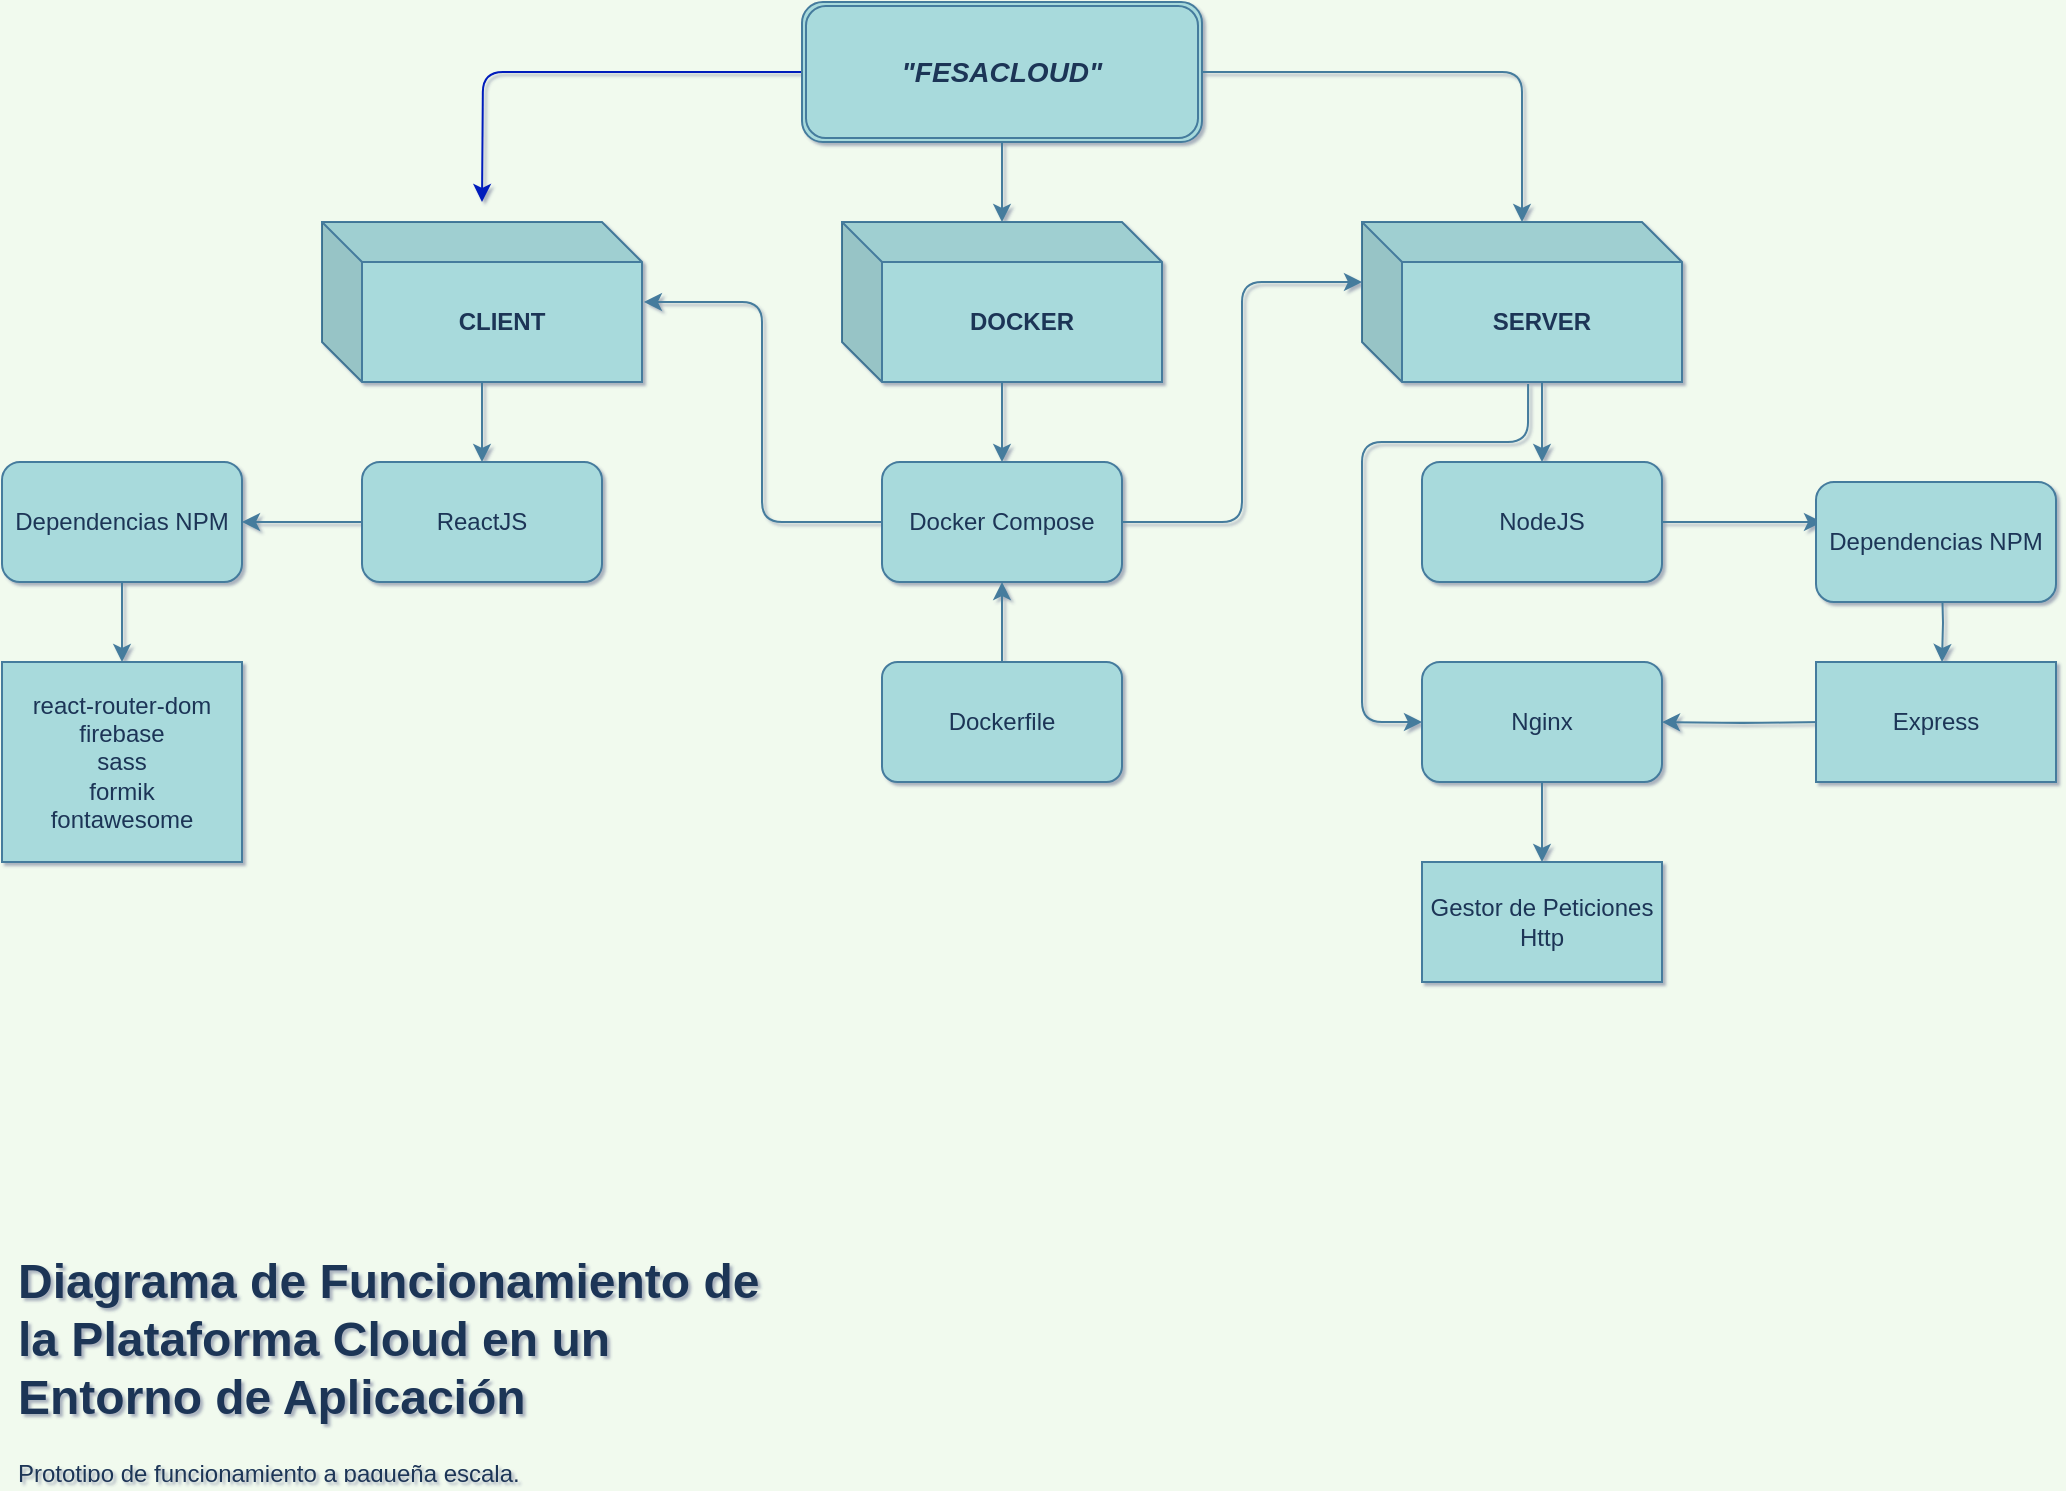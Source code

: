 <mxfile> 
    <diagram id="612152QZiE-yK48iECR-" name="App">
        <mxGraphModel dx="1230" dy="2337" grid="1" gridSize="10" guides="1" tooltips="1" connect="1" arrows="1" fold="1" page="1" pageScale="1" pageWidth="1100" pageHeight="800" background="#F1FAEE" math="0" shadow="1">
            <root>
                <mxCell id="0"/>
                <mxCell id="1" parent="0"/>
                <mxCell id="21" style="edgeStyle=orthogonalEdgeStyle;orthogonalLoop=1;jettySize=auto;html=1;entryX=0.5;entryY=0;entryDx=0;entryDy=0;strokeColor=#457B9D;fontColor=#1D3557;labelBackgroundColor=#F1FAEE;" parent="1" source="8" target="18" edge="1">
                    <mxGeometry relative="1" as="geometry">
                        <mxPoint x="377" y="-1360" as="targetPoint"/>
                    </mxGeometry>
                </mxCell>
                <mxCell id="8" value="&lt;b&gt;CLIENT&lt;/b&gt;" style="shape=cube;whiteSpace=wrap;html=1;boundedLbl=1;backgroundOutline=1;darkOpacity=0.05;darkOpacity2=0.1;fillColor=#A8DADC;strokeColor=#457B9D;fontColor=#1D3557;rounded=1;" parent="1" vertex="1">
                    <mxGeometry x="197" y="-1470" width="160" height="80" as="geometry"/>
                </mxCell>
                <mxCell id="19" style="edgeStyle=orthogonalEdgeStyle;orthogonalLoop=1;jettySize=auto;html=1;exitX=0;exitY=0;exitDx=90;exitDy=80;exitPerimeter=0;entryX=0.5;entryY=0;entryDx=0;entryDy=0;strokeColor=#457B9D;fontColor=#1D3557;labelBackgroundColor=#F1FAEE;" parent="1" source="9" target="16" edge="1">
                    <mxGeometry relative="1" as="geometry"/>
                </mxCell>
                <mxCell id="84" style="edgeStyle=orthogonalEdgeStyle;rounded=1;orthogonalLoop=1;jettySize=auto;html=1;entryX=0;entryY=0.5;entryDx=0;entryDy=0;fontColor=#1D3557;strokeColor=#457B9D;fillColor=#A8DADC;exitX=0.519;exitY=1.013;exitDx=0;exitDy=0;exitPerimeter=0;" parent="1" source="9" target="79" edge="1">
                    <mxGeometry relative="1" as="geometry">
                        <Array as="points">
                            <mxPoint x="800" y="-1360"/>
                            <mxPoint x="717" y="-1360"/>
                            <mxPoint x="717" y="-1220"/>
                        </Array>
                    </mxGeometry>
                </mxCell>
                <mxCell id="9" value="&lt;b&gt;SERVER&lt;/b&gt;" style="shape=cube;whiteSpace=wrap;html=1;boundedLbl=1;backgroundOutline=1;darkOpacity=0.05;darkOpacity2=0.1;fillColor=#A8DADC;strokeColor=#457B9D;fontColor=#1D3557;rounded=1;" parent="1" vertex="1">
                    <mxGeometry x="717" y="-1470" width="160" height="80" as="geometry"/>
                </mxCell>
                <mxCell id="61" style="edgeStyle=orthogonalEdgeStyle;rounded=1;orthogonalLoop=1;jettySize=auto;html=1;fontColor=#1D3557;strokeColor=#457B9D;fillColor=#A8DADC;" parent="1" source="10" target="9" edge="1">
                    <mxGeometry relative="1" as="geometry"/>
                </mxCell>
                <mxCell id="63" value="" style="edgeStyle=orthogonalEdgeStyle;rounded=1;orthogonalLoop=1;jettySize=auto;html=1;fontColor=#1D3557;strokeColor=#457B9D;fillColor=#A8DADC;" parent="1" source="10" target="57" edge="1">
                    <mxGeometry relative="1" as="geometry"/>
                </mxCell>
                <mxCell id="64" style="edgeStyle=orthogonalEdgeStyle;rounded=1;orthogonalLoop=1;jettySize=auto;html=1;fontColor=#1D3557;strokeColor=#001DBC;fillColor=#0050ef;" parent="1" source="10" edge="1">
                    <mxGeometry relative="1" as="geometry">
                        <mxPoint x="277" y="-1480" as="targetPoint"/>
                    </mxGeometry>
                </mxCell>
                <mxCell id="10" value="&lt;b&gt;&lt;i&gt;&lt;font style=&quot;font-size: 14px&quot;&gt;&quot;FESACLOUD&quot;&lt;/font&gt;&lt;/i&gt;&lt;/b&gt;" style="shape=ext;double=1;whiteSpace=wrap;html=1;fillColor=#A8DADC;strokeColor=#457B9D;fontColor=#1D3557;rounded=1;" parent="1" vertex="1">
                    <mxGeometry x="437" y="-1580" width="200" height="70" as="geometry"/>
                </mxCell>
                <mxCell id="72" value="" style="edgeStyle=orthogonalEdgeStyle;rounded=1;orthogonalLoop=1;jettySize=auto;html=1;fontColor=#1D3557;strokeColor=#457B9D;fillColor=#A8DADC;" parent="1" source="16" edge="1">
                    <mxGeometry relative="1" as="geometry">
                        <mxPoint x="947" y="-1320" as="targetPoint"/>
                    </mxGeometry>
                </mxCell>
                <mxCell id="16" value="NodeJS" style="whiteSpace=wrap;html=1;fillColor=#A8DADC;strokeColor=#457B9D;fontColor=#1D3557;rounded=1;" parent="1" vertex="1">
                    <mxGeometry x="747" y="-1350" width="120" height="60" as="geometry"/>
                </mxCell>
                <mxCell id="69" value="" style="edgeStyle=orthogonalEdgeStyle;rounded=1;orthogonalLoop=1;jettySize=auto;html=1;fontColor=#1D3557;strokeColor=#457B9D;fillColor=#A8DADC;" parent="1" source="18" target="53" edge="1">
                    <mxGeometry relative="1" as="geometry"/>
                </mxCell>
                <mxCell id="18" value="ReactJS" style="whiteSpace=wrap;html=1;fillColor=#A8DADC;strokeColor=#457B9D;fontColor=#1D3557;rounded=1;" parent="1" vertex="1">
                    <mxGeometry x="217" y="-1350" width="120" height="60" as="geometry"/>
                </mxCell>
                <mxCell id="70" value="" style="edgeStyle=orthogonalEdgeStyle;rounded=1;orthogonalLoop=1;jettySize=auto;html=1;fontColor=#1D3557;strokeColor=#457B9D;fillColor=#A8DADC;" parent="1" source="53" target="59" edge="1">
                    <mxGeometry relative="1" as="geometry"/>
                </mxCell>
                <mxCell id="53" value="Dependencias NPM" style="whiteSpace=wrap;html=1;fillColor=#A8DADC;strokeColor=#457B9D;fontColor=#1D3557;rounded=1;" parent="1" vertex="1">
                    <mxGeometry x="37" y="-1350" width="120" height="60" as="geometry"/>
                </mxCell>
                <mxCell id="66" value="" style="edgeStyle=orthogonalEdgeStyle;rounded=1;orthogonalLoop=1;jettySize=auto;html=1;fontColor=#1D3557;strokeColor=#457B9D;fillColor=#A8DADC;" parent="1" source="57" target="65" edge="1">
                    <mxGeometry relative="1" as="geometry"/>
                </mxCell>
                <mxCell id="57" value="&lt;b&gt;DOCKER&lt;/b&gt;" style="shape=cube;whiteSpace=wrap;html=1;boundedLbl=1;backgroundOutline=1;darkOpacity=0.05;darkOpacity2=0.1;fillColor=#A8DADC;strokeColor=#457B9D;fontColor=#1D3557;rounded=1;" parent="1" vertex="1">
                    <mxGeometry x="457" y="-1470" width="160" height="80" as="geometry"/>
                </mxCell>
                <mxCell id="59" value="&lt;div&gt;react-router-dom&lt;/div&gt;&lt;div&gt;firebase&lt;/div&gt;&lt;div&gt;sass&lt;/div&gt;&lt;div&gt;formik&lt;/div&gt;&lt;div&gt;fontawesome&lt;/div&gt;" style="rounded=0;whiteSpace=wrap;html=1;fontColor=#1D3557;strokeColor=#457B9D;fillColor=#A8DADC;" parent="1" vertex="1">
                    <mxGeometry x="37" y="-1250" width="120" height="100" as="geometry"/>
                </mxCell>
                <mxCell id="67" style="edgeStyle=orthogonalEdgeStyle;rounded=1;orthogonalLoop=1;jettySize=auto;html=1;entryX=0;entryY=0;entryDx=0;entryDy=30;entryPerimeter=0;fontColor=#1D3557;strokeColor=#457B9D;fillColor=#A8DADC;" parent="1" source="65" target="9" edge="1">
                    <mxGeometry relative="1" as="geometry"/>
                </mxCell>
                <mxCell id="68" style="edgeStyle=orthogonalEdgeStyle;rounded=1;orthogonalLoop=1;jettySize=auto;html=1;entryX=1.006;entryY=0.5;entryDx=0;entryDy=0;entryPerimeter=0;fontColor=#1D3557;strokeColor=#457B9D;fillColor=#A8DADC;" parent="1" source="65" target="8" edge="1">
                    <mxGeometry relative="1" as="geometry"/>
                </mxCell>
                <mxCell id="65" value="Docker Compose" style="whiteSpace=wrap;html=1;rounded=1;fontColor=#1D3557;strokeColor=#457B9D;fillColor=#A8DADC;" parent="1" vertex="1">
                    <mxGeometry x="477" y="-1350" width="120" height="60" as="geometry"/>
                </mxCell>
                <mxCell id="78" value="" style="edgeStyle=orthogonalEdgeStyle;rounded=1;orthogonalLoop=1;jettySize=auto;html=1;fontColor=#1D3557;strokeColor=#457B9D;fillColor=#A8DADC;" parent="1" edge="1">
                    <mxGeometry relative="1" as="geometry">
                        <mxPoint x="1007" y="-1290" as="sourcePoint"/>
                        <mxPoint x="1007" y="-1250" as="targetPoint"/>
                    </mxGeometry>
                </mxCell>
                <mxCell id="71" value="Dependencias NPM" style="whiteSpace=wrap;html=1;rounded=1;fontColor=#1D3557;strokeColor=#457B9D;fillColor=#A8DADC;" parent="1" vertex="1">
                    <mxGeometry x="944" y="-1340" width="120" height="60" as="geometry"/>
                </mxCell>
                <mxCell id="83" value="" style="edgeStyle=orthogonalEdgeStyle;rounded=1;orthogonalLoop=1;jettySize=auto;html=1;fontColor=#1D3557;strokeColor=#457B9D;fillColor=#A8DADC;" parent="1" source="75" target="65" edge="1">
                    <mxGeometry relative="1" as="geometry"/>
                </mxCell>
                <mxCell id="75" value="Dockerfile" style="rounded=1;whiteSpace=wrap;html=1;fontColor=#1D3557;strokeColor=#457B9D;fillColor=#A8DADC;arcSize=13;" parent="1" vertex="1">
                    <mxGeometry x="477" y="-1250" width="120" height="60" as="geometry"/>
                </mxCell>
                <mxCell id="dizZYPzQFDcUtV2OxDg1-93" style="edgeStyle=orthogonalEdgeStyle;rounded=1;orthogonalLoop=1;jettySize=auto;html=1;fontColor=#1D3557;strokeColor=#457B9D;fillColor=#A8DADC;entryX=1;entryY=0.5;entryDx=0;entryDy=0;entryPerimeter=0;" parent="1" target="79" edge="1">
                    <mxGeometry relative="1" as="geometry">
                        <mxPoint x="877" y="-1220" as="targetPoint"/>
                        <mxPoint x="947" y="-1220" as="sourcePoint"/>
                    </mxGeometry>
                </mxCell>
                <mxCell id="77" value="Express" style="rounded=0;whiteSpace=wrap;html=1;fontColor=#1D3557;strokeColor=#457B9D;fillColor=#A8DADC;" parent="1" vertex="1">
                    <mxGeometry x="944" y="-1250" width="120" height="60" as="geometry"/>
                </mxCell>
                <mxCell id="dizZYPzQFDcUtV2OxDg1-85" value="" style="edgeStyle=orthogonalEdgeStyle;rounded=1;orthogonalLoop=1;jettySize=auto;html=1;fontColor=#1D3557;strokeColor=#457B9D;fillColor=#A8DADC;" parent="1" source="79" target="dizZYPzQFDcUtV2OxDg1-84" edge="1">
                    <mxGeometry relative="1" as="geometry"/>
                </mxCell>
                <mxCell id="79" value="Nginx" style="whiteSpace=wrap;html=1;fillColor=#A8DADC;strokeColor=#457B9D;fontColor=#1D3557;rounded=1;" parent="1" vertex="1">
                    <mxGeometry x="747" y="-1250" width="120" height="60" as="geometry"/>
                </mxCell>
                <mxCell id="dizZYPzQFDcUtV2OxDg1-84" value="Gestor de Peticiones Http" style="whiteSpace=wrap;html=1;fillColor=#A8DADC;strokeColor=#457B9D;fontColor=#1D3557;rounded=1;arcSize=0;" parent="1" vertex="1">
                    <mxGeometry x="747" y="-1150" width="120" height="60" as="geometry"/>
                </mxCell>
                <mxCell id="2nXvWZyZLRxAEjrrn65S-84" value="&lt;h1&gt;Diagrama de Funcionamiento de la Plataforma Cloud en un Entorno de Aplicación&lt;/h1&gt;&lt;h1&gt;&lt;p style=&quot;font-size: 12px ; font-weight: 400&quot;&gt;Prototipo de funcionamiento a paqueña escala.&lt;/p&gt;&lt;/h1&gt;" style="text;html=1;strokeColor=none;fillColor=none;spacing=5;spacingTop=-20;whiteSpace=wrap;overflow=hidden;rounded=0;sketch=0;fontColor=#1D3557;" parent="1" vertex="1">
                    <mxGeometry x="40" y="-960" width="400" height="120" as="geometry"/>
                </mxCell>
            </root>
        </mxGraphModel>
    </diagram>
    <diagram id="pZ-1TOCYMRvxPxf90ZXV" name="Físico">
        <mxGraphModel dx="861" dy="2116" grid="1" gridSize="10" guides="1" tooltips="1" connect="1" arrows="1" fold="1" page="1" pageScale="1" pageWidth="1200" pageHeight="800" background="#F1FAEE" math="0" shadow="0">
            <root>
                <mxCell id="oZTJHfC3yOtmvCR3Kh4k-0"/>
                <mxCell id="oZTJHfC3yOtmvCR3Kh4k-1" parent="oZTJHfC3yOtmvCR3Kh4k-0"/>
                <mxCell id="B3l1LuH9PpdWnbyf4Il8-1" value="" style="edgeStyle=orthogonalEdgeStyle;curved=0;rounded=1;orthogonalLoop=1;jettySize=auto;html=1;fontColor=#1D3557;strokeColor=#457B9D;fillColor=#A8DADC;labelBackgroundColor=#F1FAEE;" parent="oZTJHfC3yOtmvCR3Kh4k-1" source="983alvK2tDYKvLdNYCI9-0" target="B3l1LuH9PpdWnbyf4Il8-0" edge="1">
                    <mxGeometry relative="1" as="geometry">
                        <Array as="points">
                            <mxPoint x="910" y="-1535"/>
                        </Array>
                    </mxGeometry>
                </mxCell>
                <mxCell id="B3l1LuH9PpdWnbyf4Il8-4" style="edgeStyle=orthogonalEdgeStyle;curved=0;rounded=1;orthogonalLoop=1;jettySize=auto;html=1;entryX=0.5;entryY=0;entryDx=0;entryDy=0;fontColor=#1D3557;strokeColor=#457B9D;fillColor=#A8DADC;labelBackgroundColor=#F1FAEE;" parent="oZTJHfC3yOtmvCR3Kh4k-1" source="983alvK2tDYKvLdNYCI9-0" target="B3l1LuH9PpdWnbyf4Il8-2" edge="1">
                    <mxGeometry relative="1" as="geometry"/>
                </mxCell>
                <mxCell id="983alvK2tDYKvLdNYCI9-0" value="&lt;b&gt;&lt;i&gt;&lt;font style=&quot;font-size: 14px&quot;&gt;&quot;FESACLOUD&quot;&lt;/font&gt;&lt;/i&gt;&lt;/b&gt;" style="shape=ext;double=1;whiteSpace=wrap;html=1;fillColor=#A8DADC;strokeColor=#457B9D;fontColor=#1D3557;rounded=1;" parent="oZTJHfC3yOtmvCR3Kh4k-1" vertex="1">
                    <mxGeometry x="510" y="-1570" width="200" height="70" as="geometry"/>
                </mxCell>
                <mxCell id="DzbImflxcXilb401_GQT-1" value="" style="edgeStyle=orthogonalEdgeStyle;curved=0;rounded=1;sketch=0;orthogonalLoop=1;jettySize=auto;html=1;fontColor=#1D3557;strokeColor=#457B9D;fillColor=#A8DADC;" parent="oZTJHfC3yOtmvCR3Kh4k-1" source="B3l1LuH9PpdWnbyf4Il8-0" target="DzbImflxcXilb401_GQT-0" edge="1">
                    <mxGeometry relative="1" as="geometry"/>
                </mxCell>
                <mxCell id="DzbImflxcXilb401_GQT-3" style="edgeStyle=orthogonalEdgeStyle;rounded=1;sketch=0;orthogonalLoop=1;jettySize=auto;html=1;entryX=0.5;entryY=0;entryDx=0;entryDy=0;fontColor=#1D3557;strokeColor=#457B9D;fillColor=#A8DADC;" parent="oZTJHfC3yOtmvCR3Kh4k-1" source="B3l1LuH9PpdWnbyf4Il8-0" target="DzbImflxcXilb401_GQT-2" edge="1">
                    <mxGeometry relative="1" as="geometry"/>
                </mxCell>
                <mxCell id="B3l1LuH9PpdWnbyf4Il8-0" value="&lt;b&gt;HARDWARE&lt;/b&gt;" style="whiteSpace=wrap;html=1;rounded=1;fontColor=#1D3557;strokeColor=#457B9D;fillColor=#A8DADC;" parent="oZTJHfC3yOtmvCR3Kh4k-1" vertex="1">
                    <mxGeometry x="840" y="-1460" width="140" height="60" as="geometry"/>
                </mxCell>
                <mxCell id="o4nBFWW0otJJN8tX-7Ls-1" value="" style="edgeStyle=orthogonalEdgeStyle;rounded=1;orthogonalLoop=1;jettySize=auto;html=1;labelBackgroundColor=#F1FAEE;strokeColor=#457B9D;fontColor=#1D3557;" parent="oZTJHfC3yOtmvCR3Kh4k-1" source="B3l1LuH9PpdWnbyf4Il8-2" target="o4nBFWW0otJJN8tX-7Ls-0" edge="1">
                    <mxGeometry relative="1" as="geometry"/>
                </mxCell>
                <mxCell id="o4nBFWW0otJJN8tX-7Ls-3" value="" style="edgeStyle=orthogonalEdgeStyle;rounded=0;orthogonalLoop=1;jettySize=auto;html=1;labelBackgroundColor=#F1FAEE;strokeColor=#457B9D;fontColor=#1D3557;" parent="oZTJHfC3yOtmvCR3Kh4k-1" source="B3l1LuH9PpdWnbyf4Il8-2" target="o4nBFWW0otJJN8tX-7Ls-2" edge="1">
                    <mxGeometry relative="1" as="geometry"/>
                </mxCell>
                <mxCell id="o4nBFWW0otJJN8tX-7Ls-5" value="" style="edgeStyle=orthogonalEdgeStyle;rounded=1;orthogonalLoop=1;jettySize=auto;html=1;labelBackgroundColor=#F1FAEE;strokeColor=#457B9D;fontColor=#1D3557;" parent="oZTJHfC3yOtmvCR3Kh4k-1" source="B3l1LuH9PpdWnbyf4Il8-2" target="o4nBFWW0otJJN8tX-7Ls-4" edge="1">
                    <mxGeometry relative="1" as="geometry"/>
                </mxCell>
                <mxCell id="B3l1LuH9PpdWnbyf4Il8-2" value="&lt;b&gt;SISTEMA OPERATIVO&lt;/b&gt;" style="whiteSpace=wrap;html=1;rounded=1;fontColor=#1D3557;strokeColor=#457B9D;fillColor=#A8DADC;" parent="oZTJHfC3yOtmvCR3Kh4k-1" vertex="1">
                    <mxGeometry x="240" y="-1460" width="140" height="60" as="geometry"/>
                </mxCell>
                <mxCell id="Y3Tzx-sgwF-C8--iQBWd-4" style="edgeStyle=orthogonalEdgeStyle;curved=0;rounded=1;sketch=0;orthogonalLoop=1;jettySize=auto;html=1;fontColor=#1D3557;strokeColor=#457B9D;fillColor=#A8DADC;" parent="oZTJHfC3yOtmvCR3Kh4k-1" source="o4nBFWW0otJJN8tX-7Ls-0" edge="1">
                    <mxGeometry relative="1" as="geometry">
                        <mxPoint x="220" y="-1180" as="targetPoint"/>
                        <Array as="points">
                            <mxPoint x="130" y="-1180"/>
                        </Array>
                    </mxGeometry>
                </mxCell>
                <mxCell id="o4nBFWW0otJJN8tX-7Ls-0" value="Linux / Android" style="whiteSpace=wrap;html=1;rounded=1;fontColor=#1D3557;strokeColor=#457B9D;fillColor=#A8DADC;" parent="oZTJHfC3yOtmvCR3Kh4k-1" vertex="1">
                    <mxGeometry x="80" y="-1340" width="120" height="60" as="geometry"/>
                </mxCell>
                <mxCell id="Y3Tzx-sgwF-C8--iQBWd-3" style="edgeStyle=orthogonalEdgeStyle;curved=0;rounded=1;sketch=0;orthogonalLoop=1;jettySize=auto;html=1;fontColor=#1D3557;strokeColor=#457B9D;fillColor=#A8DADC;entryX=0.5;entryY=0;entryDx=0;entryDy=0;" parent="oZTJHfC3yOtmvCR3Kh4k-1" source="o4nBFWW0otJJN8tX-7Ls-2" target="Y3Tzx-sgwF-C8--iQBWd-1" edge="1">
                    <mxGeometry relative="1" as="geometry">
                        <mxPoint x="250" y="-1230" as="targetPoint"/>
                        <Array as="points"/>
                    </mxGeometry>
                </mxCell>
                <mxCell id="o4nBFWW0otJJN8tX-7Ls-2" value="Windows / &lt;br&gt;Windows Phone" style="whiteSpace=wrap;html=1;rounded=1;fontColor=#1D3557;strokeColor=#457B9D;fillColor=#A8DADC;" parent="oZTJHfC3yOtmvCR3Kh4k-1" vertex="1">
                    <mxGeometry x="250" y="-1340" width="120" height="60" as="geometry"/>
                </mxCell>
                <mxCell id="Y3Tzx-sgwF-C8--iQBWd-6" style="edgeStyle=orthogonalEdgeStyle;curved=0;rounded=1;sketch=0;orthogonalLoop=1;jettySize=auto;html=1;fontColor=#1D3557;strokeColor=#457B9D;fillColor=#A8DADC;" parent="oZTJHfC3yOtmvCR3Kh4k-1" source="o4nBFWW0otJJN8tX-7Ls-4" edge="1">
                    <mxGeometry relative="1" as="geometry">
                        <mxPoint x="400" y="-1190" as="targetPoint"/>
                        <Array as="points">
                            <mxPoint x="480" y="-1190"/>
                            <mxPoint x="410" y="-1190"/>
                        </Array>
                    </mxGeometry>
                </mxCell>
                <mxCell id="o4nBFWW0otJJN8tX-7Ls-4" value="MacOS / iOS" style="whiteSpace=wrap;html=1;rounded=1;fontColor=#1D3557;strokeColor=#457B9D;fillColor=#A8DADC;" parent="oZTJHfC3yOtmvCR3Kh4k-1" vertex="1">
                    <mxGeometry x="420" y="-1340" width="120" height="60" as="geometry"/>
                </mxCell>
                <mxCell id="Y3Tzx-sgwF-C8--iQBWd-8" style="edgeStyle=orthogonalEdgeStyle;curved=0;rounded=1;sketch=0;orthogonalLoop=1;jettySize=auto;html=1;fontColor=#1D3557;strokeColor=#457B9D;fillColor=#A8DADC;" parent="oZTJHfC3yOtmvCR3Kh4k-1" source="Y3Tzx-sgwF-C8--iQBWd-1" edge="1">
                    <mxGeometry relative="1" as="geometry">
                        <mxPoint x="310" y="-1110" as="targetPoint"/>
                    </mxGeometry>
                </mxCell>
                <mxCell id="Y3Tzx-sgwF-C8--iQBWd-1" value="Navegador web" style="rounded=1;whiteSpace=wrap;html=1;sketch=0;fontColor=#1D3557;strokeColor=#457B9D;fillColor=#A8DADC;arcSize=0;" parent="oZTJHfC3yOtmvCR3Kh4k-1" vertex="1">
                    <mxGeometry x="225" y="-1210" width="170" height="60" as="geometry"/>
                </mxCell>
                <UserObject label="Docker App" link="data:page/id,612152QZiE-yK48iECR-" id="Y3Tzx-sgwF-C8--iQBWd-7">
                    <mxCell style="shape=cube;whiteSpace=wrap;html=1;boundedLbl=1;backgroundOutline=1;darkOpacity=0.05;darkOpacity2=0.1;rounded=0;sketch=0;fontColor=#1D3557;strokeColor=#457B9D;fillColor=#A8DADC;" parent="oZTJHfC3yOtmvCR3Kh4k-1" vertex="1">
                        <mxGeometry x="250" y="-1100" width="120" height="80" as="geometry"/>
                    </mxCell>
                </UserObject>
                <mxCell id="FAaeRVR6bDDPfvAPqQLI-1" value="" style="edgeStyle=orthogonalEdgeStyle;rounded=1;sketch=0;orthogonalLoop=1;jettySize=auto;html=1;fontColor=#1D3557;strokeColor=#457B9D;fillColor=#A8DADC;" parent="oZTJHfC3yOtmvCR3Kh4k-1" source="DzbImflxcXilb401_GQT-0" target="FAaeRVR6bDDPfvAPqQLI-0" edge="1">
                    <mxGeometry relative="1" as="geometry"/>
                </mxCell>
                <mxCell id="DzbImflxcXilb401_GQT-0" value="&lt;b&gt;Requerimientos a Pequeña Escala&lt;/b&gt;" style="whiteSpace=wrap;html=1;rounded=1;fontColor=#1D3557;strokeColor=#457B9D;fillColor=#A8DADC;" parent="oZTJHfC3yOtmvCR3Kh4k-1" vertex="1">
                    <mxGeometry x="690" y="-1340" width="120" height="60" as="geometry"/>
                </mxCell>
                <mxCell id="CQfFlhCZVGoe318QW5Up-1" value="" style="edgeStyle=orthogonalEdgeStyle;rounded=1;sketch=0;orthogonalLoop=1;jettySize=auto;html=1;fontColor=#1D3557;strokeColor=#457B9D;fillColor=#A8DADC;" parent="oZTJHfC3yOtmvCR3Kh4k-1" source="DzbImflxcXilb401_GQT-2" target="CQfFlhCZVGoe318QW5Up-0" edge="1">
                    <mxGeometry relative="1" as="geometry"/>
                </mxCell>
                <mxCell id="DzbImflxcXilb401_GQT-2" value="&lt;b&gt;Requerimientos a Gran Escala&lt;/b&gt;" style="whiteSpace=wrap;html=1;rounded=1;fontColor=#1D3557;strokeColor=#457B9D;fillColor=#A8DADC;" parent="oZTJHfC3yOtmvCR3Kh4k-1" vertex="1">
                    <mxGeometry x="1020" y="-1340" width="120" height="60" as="geometry"/>
                </mxCell>
                <mxCell id="FAaeRVR6bDDPfvAPqQLI-0" value="&lt;div&gt;&lt;b&gt;Procesador:&lt;/b&gt;&amp;nbsp;&lt;/div&gt;&lt;div&gt;Intel Core i3 o AMD Ryzen 3 de 5ta generación.&lt;/div&gt;&lt;div&gt;&lt;br&gt;&lt;/div&gt;&lt;div&gt;&lt;b&gt;Memoria RAM&lt;/b&gt;:&amp;nbsp;&lt;/div&gt;&lt;div&gt;6 Gigabytes (GB)&lt;/div&gt;&lt;div&gt;&lt;br&gt;&lt;/div&gt;&lt;div&gt;&lt;b&gt;Disco Duro:&lt;/b&gt;&amp;nbsp;&lt;/div&gt;&lt;div&gt;500 GB (HDD)&lt;/div&gt;&lt;div&gt;&lt;br&gt;&lt;/div&gt;&lt;div&gt;&lt;b&gt;Ethernet:&lt;/b&gt;&lt;/div&gt;&lt;div&gt;100 mbps&lt;/div&gt;" style="whiteSpace=wrap;html=1;rounded=1;fontColor=#1D3557;strokeColor=#457B9D;fillColor=#A8DADC;arcSize=0;" parent="oZTJHfC3yOtmvCR3Kh4k-1" vertex="1">
                    <mxGeometry x="690" y="-1240" width="120" height="220" as="geometry"/>
                </mxCell>
                <mxCell id="CQfFlhCZVGoe318QW5Up-0" value="Rack para discos duros&lt;br&gt;&lt;br&gt;Fibra Optica&lt;br&gt;&lt;br&gt;Discos SSD" style="whiteSpace=wrap;html=1;rounded=1;fontColor=#1D3557;strokeColor=#457B9D;fillColor=#A8DADC;arcSize=0;" parent="oZTJHfC3yOtmvCR3Kh4k-1" vertex="1">
                    <mxGeometry x="1020" y="-1240" width="120" height="110" as="geometry"/>
                </mxCell>
                <mxCell id="CQfFlhCZVGoe318QW5Up-2" value="&lt;h1&gt;Diagrama de Funcionamiento de la Plataforma Cloud en un Entorno Físico&lt;/h1&gt;&lt;p&gt;Prototipo de funcionamiento a paqueña escala.&lt;/p&gt;" style="text;html=1;strokeColor=none;fillColor=none;spacing=5;spacingTop=-20;whiteSpace=wrap;overflow=hidden;rounded=0;sketch=0;fontColor=#1D3557;" parent="oZTJHfC3yOtmvCR3Kh4k-1" vertex="1">
                    <mxGeometry x="40" y="-960" width="390" height="120" as="geometry"/>
                </mxCell>
            </root>
        </mxGraphModel>
    </diagram>
</mxfile>